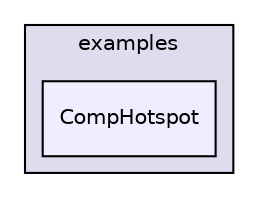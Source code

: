 digraph "examples/CompHotspot" {
  compound=true
  node [ fontsize="10", fontname="Helvetica"];
  edge [ labelfontsize="10", labelfontname="Helvetica"];
  subgraph clusterdir_d28a4824dc47e487b107a5db32ef43c4 {
    graph [ bgcolor="#ddddee", pencolor="black", label="examples" fontname="Helvetica", fontsize="10", URL="dir_d28a4824dc47e487b107a5db32ef43c4.html"]
  dir_f3d39c87bc262720c50d5e3885667b8a [shape=box, label="CompHotspot", style="filled", fillcolor="#eeeeff", pencolor="black", URL="dir_f3d39c87bc262720c50d5e3885667b8a.html"];
  }
}
